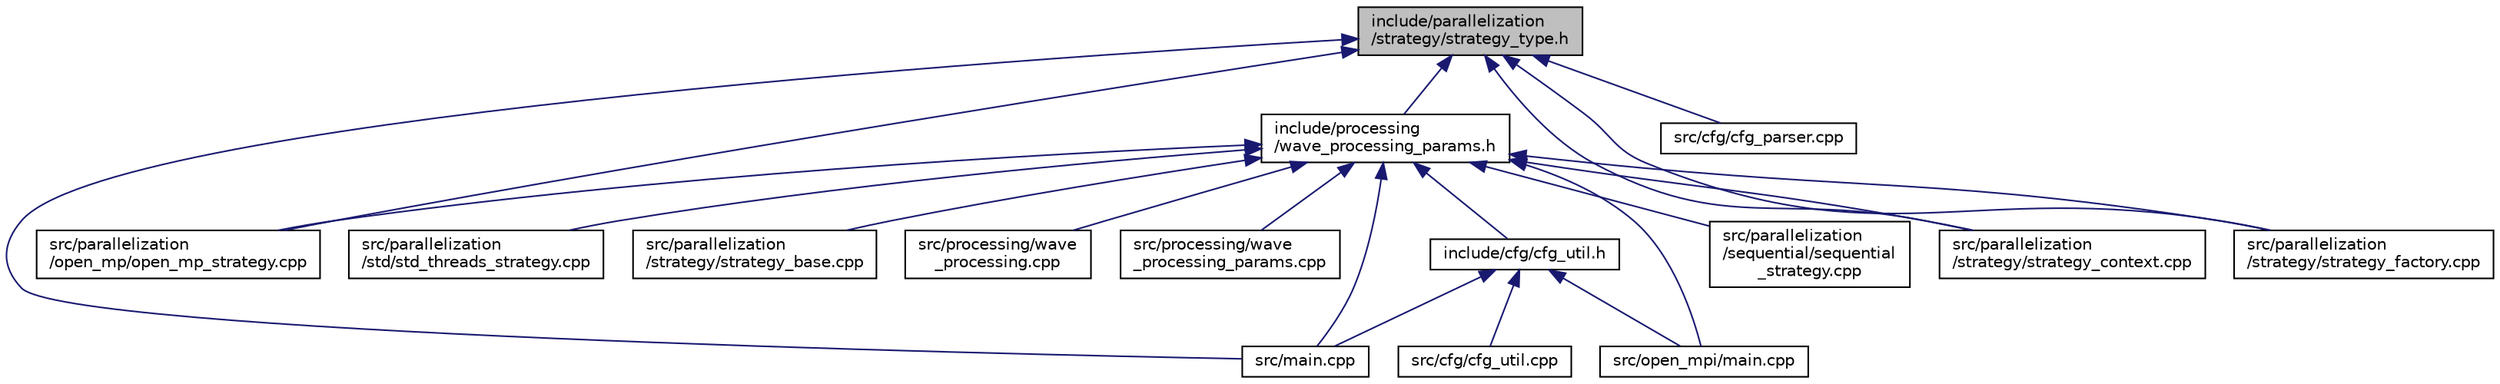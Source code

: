 digraph "include/parallelization/strategy/strategy_type.h"
{
  edge [fontname="Helvetica",fontsize="10",labelfontname="Helvetica",labelfontsize="10"];
  node [fontname="Helvetica",fontsize="10",shape=record];
  Node1 [label="include/parallelization\l/strategy/strategy_type.h",height=0.2,width=0.4,color="black", fillcolor="grey75", style="filled", fontcolor="black"];
  Node1 -> Node2 [dir="back",color="midnightblue",fontsize="10",style="solid",fontname="Helvetica"];
  Node2 [label="include/processing\l/wave_processing_params.h",height=0.2,width=0.4,color="black", fillcolor="white", style="filled",URL="$d2/d91/wave__processing__params_8h.html"];
  Node2 -> Node3 [dir="back",color="midnightblue",fontsize="10",style="solid",fontname="Helvetica"];
  Node3 [label="include/cfg/cfg_util.h",height=0.2,width=0.4,color="black", fillcolor="white", style="filled",URL="$d9/df8/cfg__util_8h.html"];
  Node3 -> Node4 [dir="back",color="midnightblue",fontsize="10",style="solid",fontname="Helvetica"];
  Node4 [label="src/cfg/cfg_util.cpp",height=0.2,width=0.4,color="black", fillcolor="white", style="filled",URL="$d8/d89/cfg__util_8cpp.html"];
  Node3 -> Node5 [dir="back",color="midnightblue",fontsize="10",style="solid",fontname="Helvetica"];
  Node5 [label="src/main.cpp",height=0.2,width=0.4,color="black", fillcolor="white", style="filled",URL="$df/d0a/main_8cpp.html"];
  Node3 -> Node6 [dir="back",color="midnightblue",fontsize="10",style="solid",fontname="Helvetica"];
  Node6 [label="src/open_mpi/main.cpp",height=0.2,width=0.4,color="black", fillcolor="white", style="filled",URL="$d1/d3e/open__mpi_2main_8cpp.html"];
  Node2 -> Node5 [dir="back",color="midnightblue",fontsize="10",style="solid",fontname="Helvetica"];
  Node2 -> Node6 [dir="back",color="midnightblue",fontsize="10",style="solid",fontname="Helvetica"];
  Node2 -> Node7 [dir="back",color="midnightblue",fontsize="10",style="solid",fontname="Helvetica"];
  Node7 [label="src/parallelization\l/open_mp/open_mp_strategy.cpp",height=0.2,width=0.4,color="black", fillcolor="white", style="filled",URL="$d0/ddb/open__mp__strategy_8cpp.html"];
  Node2 -> Node8 [dir="back",color="midnightblue",fontsize="10",style="solid",fontname="Helvetica"];
  Node8 [label="src/parallelization\l/sequential/sequential\l_strategy.cpp",height=0.2,width=0.4,color="black", fillcolor="white", style="filled",URL="$de/d7f/sequential__strategy_8cpp.html"];
  Node2 -> Node9 [dir="back",color="midnightblue",fontsize="10",style="solid",fontname="Helvetica"];
  Node9 [label="src/parallelization\l/std/std_threads_strategy.cpp",height=0.2,width=0.4,color="black", fillcolor="white", style="filled",URL="$da/d8e/std__threads__strategy_8cpp.html"];
  Node2 -> Node10 [dir="back",color="midnightblue",fontsize="10",style="solid",fontname="Helvetica"];
  Node10 [label="src/parallelization\l/strategy/strategy_base.cpp",height=0.2,width=0.4,color="black", fillcolor="white", style="filled",URL="$d0/dc5/strategy__base_8cpp.html"];
  Node2 -> Node11 [dir="back",color="midnightblue",fontsize="10",style="solid",fontname="Helvetica"];
  Node11 [label="src/parallelization\l/strategy/strategy_context.cpp",height=0.2,width=0.4,color="black", fillcolor="white", style="filled",URL="$db/ddd/strategy__context_8cpp.html"];
  Node2 -> Node12 [dir="back",color="midnightblue",fontsize="10",style="solid",fontname="Helvetica"];
  Node12 [label="src/parallelization\l/strategy/strategy_factory.cpp",height=0.2,width=0.4,color="black", fillcolor="white", style="filled",URL="$df/d3d/strategy__factory_8cpp.html"];
  Node2 -> Node13 [dir="back",color="midnightblue",fontsize="10",style="solid",fontname="Helvetica"];
  Node13 [label="src/processing/wave\l_processing.cpp",height=0.2,width=0.4,color="black", fillcolor="white", style="filled",URL="$df/d15/wave__processing_8cpp.html"];
  Node2 -> Node14 [dir="back",color="midnightblue",fontsize="10",style="solid",fontname="Helvetica"];
  Node14 [label="src/processing/wave\l_processing_params.cpp",height=0.2,width=0.4,color="black", fillcolor="white", style="filled",URL="$d0/d97/wave__processing__params_8cpp.html"];
  Node1 -> Node15 [dir="back",color="midnightblue",fontsize="10",style="solid",fontname="Helvetica"];
  Node15 [label="src/cfg/cfg_parser.cpp",height=0.2,width=0.4,color="black", fillcolor="white", style="filled",URL="$de/dfe/cfg__parser_8cpp.html"];
  Node1 -> Node5 [dir="back",color="midnightblue",fontsize="10",style="solid",fontname="Helvetica"];
  Node1 -> Node7 [dir="back",color="midnightblue",fontsize="10",style="solid",fontname="Helvetica"];
  Node1 -> Node11 [dir="back",color="midnightblue",fontsize="10",style="solid",fontname="Helvetica"];
  Node1 -> Node12 [dir="back",color="midnightblue",fontsize="10",style="solid",fontname="Helvetica"];
}
